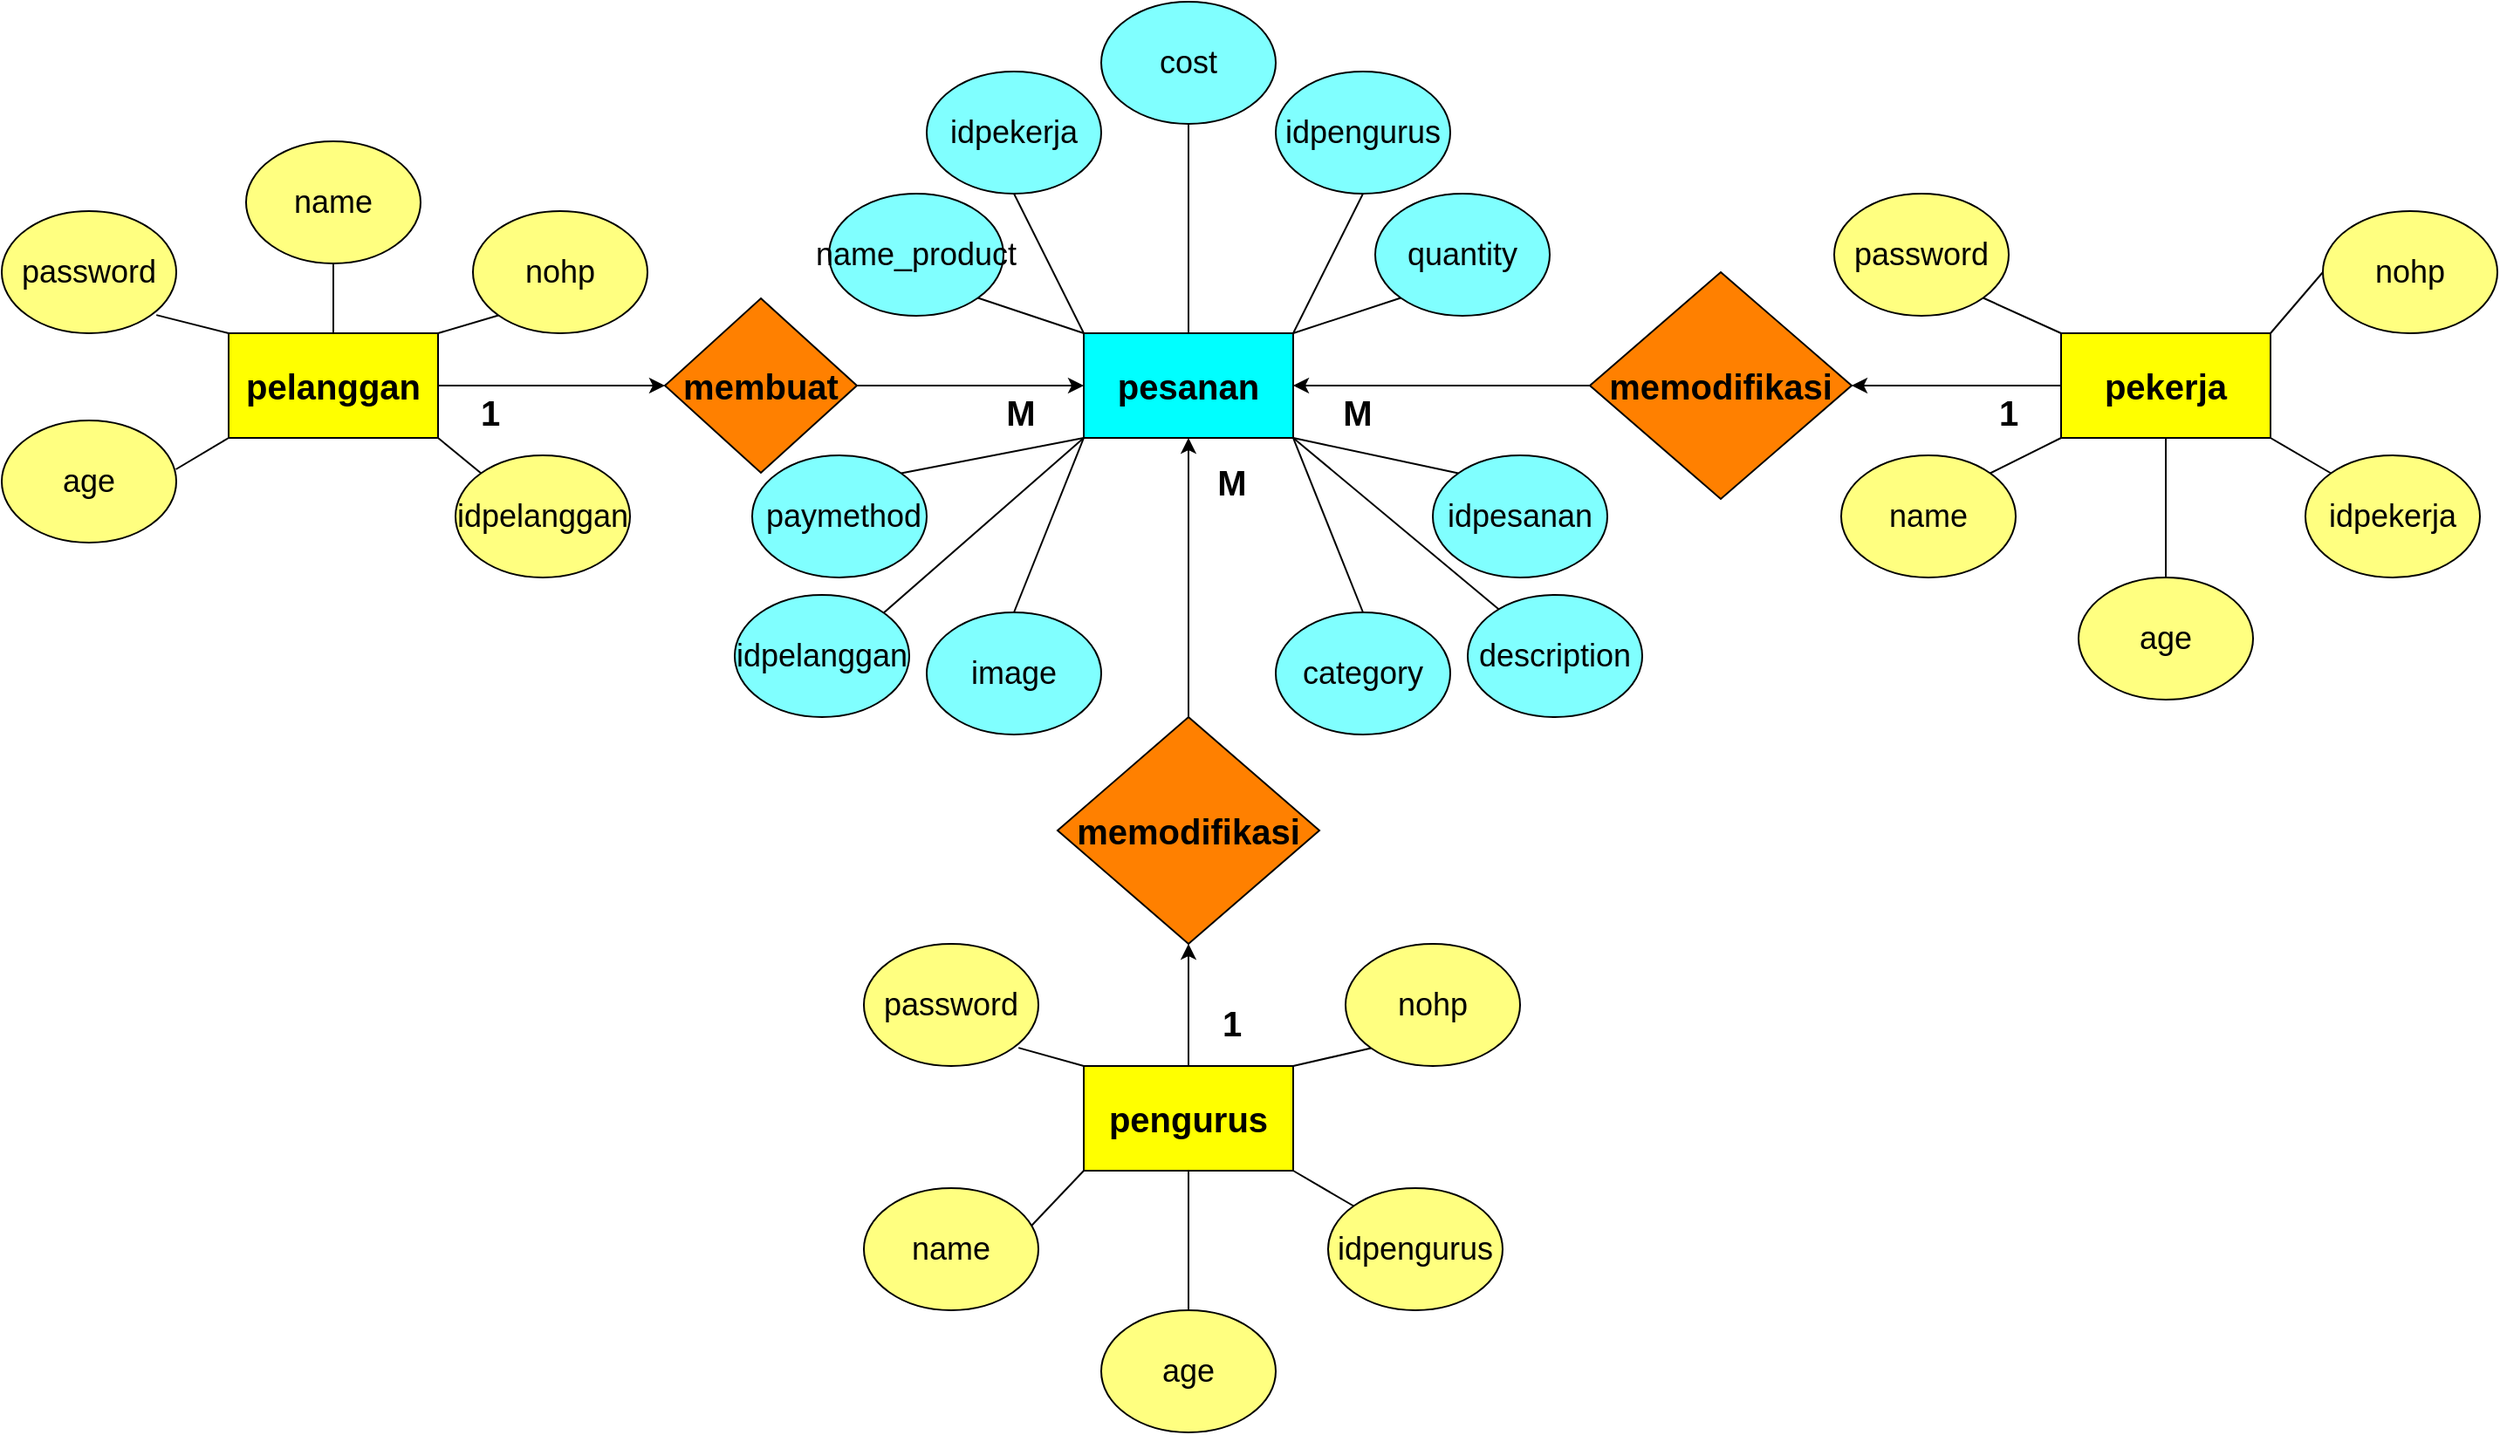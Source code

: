 <mxfile version="24.7.10">
  <diagram id="C5RBs43oDa-KdzZeNtuy" name="Page-1">
    <mxGraphModel dx="2514" dy="925" grid="1" gridSize="10" guides="1" tooltips="1" connect="1" arrows="1" fold="1" page="1" pageScale="1" pageWidth="827" pageHeight="1169" math="0" shadow="0">
      <root>
        <mxCell id="WIyWlLk6GJQsqaUBKTNV-0" />
        <mxCell id="WIyWlLk6GJQsqaUBKTNV-1" parent="WIyWlLk6GJQsqaUBKTNV-0" />
        <mxCell id="7KjjeuY46QdbmIOQV31u-44" style="edgeStyle=orthogonalEdgeStyle;rounded=0;orthogonalLoop=1;jettySize=auto;html=1;exitX=1;exitY=0.5;exitDx=0;exitDy=0;entryX=0;entryY=0.5;entryDx=0;entryDy=0;" edge="1" parent="WIyWlLk6GJQsqaUBKTNV-1" source="7KjjeuY46QdbmIOQV31u-0" target="7KjjeuY46QdbmIOQV31u-18">
          <mxGeometry relative="1" as="geometry" />
        </mxCell>
        <mxCell id="7KjjeuY46QdbmIOQV31u-0" value="" style="rounded=0;whiteSpace=wrap;html=1;fillColor=#FFFF00;" vertex="1" parent="WIyWlLk6GJQsqaUBKTNV-1">
          <mxGeometry x="70" y="230" width="120" height="60" as="geometry" />
        </mxCell>
        <mxCell id="7KjjeuY46QdbmIOQV31u-1" value="" style="ellipse;whiteSpace=wrap;html=1;fillColor=#FFFF80;" vertex="1" parent="WIyWlLk6GJQsqaUBKTNV-1">
          <mxGeometry x="-60" y="160" width="100" height="70" as="geometry" />
        </mxCell>
        <mxCell id="7KjjeuY46QdbmIOQV31u-2" value="" style="ellipse;whiteSpace=wrap;html=1;fillColor=#FFFF80;" vertex="1" parent="WIyWlLk6GJQsqaUBKTNV-1">
          <mxGeometry x="80" y="120" width="100" height="70" as="geometry" />
        </mxCell>
        <mxCell id="7KjjeuY46QdbmIOQV31u-3" value="" style="ellipse;whiteSpace=wrap;html=1;fillColor=#FFFF80;" vertex="1" parent="WIyWlLk6GJQsqaUBKTNV-1">
          <mxGeometry x="210" y="160" width="100" height="70" as="geometry" />
        </mxCell>
        <mxCell id="7KjjeuY46QdbmIOQV31u-4" value="" style="ellipse;whiteSpace=wrap;html=1;fillColor=#FFFF80;" vertex="1" parent="WIyWlLk6GJQsqaUBKTNV-1">
          <mxGeometry x="-60" y="280" width="100" height="70" as="geometry" />
        </mxCell>
        <mxCell id="7KjjeuY46QdbmIOQV31u-5" value="password" style="text;strokeColor=none;align=center;fillColor=none;html=1;verticalAlign=middle;whiteSpace=wrap;rounded=0;fontSize=18;" vertex="1" parent="WIyWlLk6GJQsqaUBKTNV-1">
          <mxGeometry x="-40" y="180" width="60" height="30" as="geometry" />
        </mxCell>
        <mxCell id="7KjjeuY46QdbmIOQV31u-6" value="name" style="text;strokeColor=none;align=center;fillColor=none;html=1;verticalAlign=middle;whiteSpace=wrap;rounded=0;fontSize=18;" vertex="1" parent="WIyWlLk6GJQsqaUBKTNV-1">
          <mxGeometry x="100" y="140" width="60" height="30" as="geometry" />
        </mxCell>
        <mxCell id="7KjjeuY46QdbmIOQV31u-7" value="nohp" style="text;strokeColor=none;align=center;fillColor=none;html=1;verticalAlign=middle;whiteSpace=wrap;rounded=0;fontSize=18;" vertex="1" parent="WIyWlLk6GJQsqaUBKTNV-1">
          <mxGeometry x="230" y="180" width="60" height="30" as="geometry" />
        </mxCell>
        <mxCell id="7KjjeuY46QdbmIOQV31u-8" value="age" style="text;strokeColor=none;align=center;fillColor=none;html=1;verticalAlign=middle;whiteSpace=wrap;rounded=0;fontSize=18;" vertex="1" parent="WIyWlLk6GJQsqaUBKTNV-1">
          <mxGeometry x="-40" y="300" width="60" height="30" as="geometry" />
        </mxCell>
        <mxCell id="7KjjeuY46QdbmIOQV31u-14" value="" style="endArrow=none;html=1;rounded=0;exitX=0.998;exitY=0.4;exitDx=0;exitDy=0;exitPerimeter=0;entryX=0;entryY=1;entryDx=0;entryDy=0;" edge="1" parent="WIyWlLk6GJQsqaUBKTNV-1" source="7KjjeuY46QdbmIOQV31u-4" target="7KjjeuY46QdbmIOQV31u-0">
          <mxGeometry width="50" height="50" relative="1" as="geometry">
            <mxPoint x="110" y="350" as="sourcePoint" />
            <mxPoint x="70" y="270" as="targetPoint" />
          </mxGeometry>
        </mxCell>
        <mxCell id="7KjjeuY46QdbmIOQV31u-15" value="" style="endArrow=none;html=1;rounded=0;exitX=0.886;exitY=0.851;exitDx=0;exitDy=0;exitPerimeter=0;" edge="1" parent="WIyWlLk6GJQsqaUBKTNV-1" source="7KjjeuY46QdbmIOQV31u-1">
          <mxGeometry width="50" height="50" relative="1" as="geometry">
            <mxPoint x="10" y="270" as="sourcePoint" />
            <mxPoint x="70" y="230" as="targetPoint" />
          </mxGeometry>
        </mxCell>
        <mxCell id="7KjjeuY46QdbmIOQV31u-16" value="" style="endArrow=none;html=1;rounded=0;entryX=0.5;entryY=1;entryDx=0;entryDy=0;exitX=0.5;exitY=0;exitDx=0;exitDy=0;" edge="1" parent="WIyWlLk6GJQsqaUBKTNV-1" source="7KjjeuY46QdbmIOQV31u-0" target="7KjjeuY46QdbmIOQV31u-2">
          <mxGeometry width="50" height="50" relative="1" as="geometry">
            <mxPoint x="80" y="250" as="sourcePoint" />
            <mxPoint x="130" y="200" as="targetPoint" />
          </mxGeometry>
        </mxCell>
        <mxCell id="7KjjeuY46QdbmIOQV31u-17" value="" style="endArrow=none;html=1;rounded=0;entryX=0;entryY=1;entryDx=0;entryDy=0;exitX=1;exitY=0;exitDx=0;exitDy=0;" edge="1" parent="WIyWlLk6GJQsqaUBKTNV-1" source="7KjjeuY46QdbmIOQV31u-0" target="7KjjeuY46QdbmIOQV31u-3">
          <mxGeometry width="50" height="50" relative="1" as="geometry">
            <mxPoint x="200" y="310" as="sourcePoint" />
            <mxPoint x="250" y="260" as="targetPoint" />
          </mxGeometry>
        </mxCell>
        <mxCell id="7KjjeuY46QdbmIOQV31u-45" style="edgeStyle=orthogonalEdgeStyle;rounded=0;orthogonalLoop=1;jettySize=auto;html=1;exitX=1;exitY=0.5;exitDx=0;exitDy=0;" edge="1" parent="WIyWlLk6GJQsqaUBKTNV-1" source="7KjjeuY46QdbmIOQV31u-18" target="7KjjeuY46QdbmIOQV31u-24">
          <mxGeometry relative="1" as="geometry" />
        </mxCell>
        <mxCell id="7KjjeuY46QdbmIOQV31u-18" value="" style="rhombus;whiteSpace=wrap;html=1;fillColor=#FF8000;" vertex="1" parent="WIyWlLk6GJQsqaUBKTNV-1">
          <mxGeometry x="320" y="210" width="110" height="100" as="geometry" />
        </mxCell>
        <mxCell id="7KjjeuY46QdbmIOQV31u-20" value="&lt;font style=&quot;font-size: 20px;&quot;&gt;membuat&lt;/font&gt;" style="text;strokeColor=none;align=center;fillColor=none;html=1;verticalAlign=middle;whiteSpace=wrap;rounded=0;fontStyle=1" vertex="1" parent="WIyWlLk6GJQsqaUBKTNV-1">
          <mxGeometry x="345" y="245" width="60" height="30" as="geometry" />
        </mxCell>
        <mxCell id="7KjjeuY46QdbmIOQV31u-22" value="pelanggan" style="text;strokeColor=none;align=center;fillColor=none;html=1;verticalAlign=middle;whiteSpace=wrap;rounded=0;fontStyle=1;fontSize=20;" vertex="1" parent="WIyWlLk6GJQsqaUBKTNV-1">
          <mxGeometry x="100" y="245" width="60" height="30" as="geometry" />
        </mxCell>
        <mxCell id="7KjjeuY46QdbmIOQV31u-24" value="" style="rounded=0;whiteSpace=wrap;html=1;fillColor=#00FFFF;" vertex="1" parent="WIyWlLk6GJQsqaUBKTNV-1">
          <mxGeometry x="560" y="230" width="120" height="60" as="geometry" />
        </mxCell>
        <mxCell id="7KjjeuY46QdbmIOQV31u-25" value="pesanan" style="text;strokeColor=none;align=center;fillColor=none;html=1;verticalAlign=middle;whiteSpace=wrap;rounded=0;fontStyle=1;fontSize=20;" vertex="1" parent="WIyWlLk6GJQsqaUBKTNV-1">
          <mxGeometry x="590" y="245" width="60" height="30" as="geometry" />
        </mxCell>
        <mxCell id="7KjjeuY46QdbmIOQV31u-26" value="" style="ellipse;whiteSpace=wrap;html=1;fillColor=#80FFFF;" vertex="1" parent="WIyWlLk6GJQsqaUBKTNV-1">
          <mxGeometry x="570" y="40" width="100" height="70" as="geometry" />
        </mxCell>
        <mxCell id="7KjjeuY46QdbmIOQV31u-27" value="cost" style="text;strokeColor=none;align=center;fillColor=none;html=1;verticalAlign=middle;whiteSpace=wrap;rounded=0;fontSize=18;" vertex="1" parent="WIyWlLk6GJQsqaUBKTNV-1">
          <mxGeometry x="590" y="60" width="60" height="30" as="geometry" />
        </mxCell>
        <mxCell id="7KjjeuY46QdbmIOQV31u-28" value="" style="ellipse;whiteSpace=wrap;html=1;fillColor=#80FFFF;" vertex="1" parent="WIyWlLk6GJQsqaUBKTNV-1">
          <mxGeometry x="727" y="150" width="100" height="70" as="geometry" />
        </mxCell>
        <mxCell id="7KjjeuY46QdbmIOQV31u-29" value="quantity" style="text;strokeColor=none;align=center;fillColor=#80FFFF;html=1;verticalAlign=middle;whiteSpace=wrap;rounded=0;fontSize=18;" vertex="1" parent="WIyWlLk6GJQsqaUBKTNV-1">
          <mxGeometry x="747" y="170" width="60" height="30" as="geometry" />
        </mxCell>
        <mxCell id="7KjjeuY46QdbmIOQV31u-30" value="" style="ellipse;whiteSpace=wrap;html=1;fillColor=#80FFFF;" vertex="1" parent="WIyWlLk6GJQsqaUBKTNV-1">
          <mxGeometry x="414" y="150" width="100" height="70" as="geometry" />
        </mxCell>
        <mxCell id="7KjjeuY46QdbmIOQV31u-32" value="" style="ellipse;whiteSpace=wrap;html=1;fillColor=#80FFFF;" vertex="1" parent="WIyWlLk6GJQsqaUBKTNV-1">
          <mxGeometry x="760" y="300" width="100" height="70" as="geometry" />
        </mxCell>
        <mxCell id="7KjjeuY46QdbmIOQV31u-33" value="idpesanan" style="text;strokeColor=none;align=center;fillColor=none;html=1;verticalAlign=middle;whiteSpace=wrap;rounded=0;fontSize=18;" vertex="1" parent="WIyWlLk6GJQsqaUBKTNV-1">
          <mxGeometry x="780" y="320" width="60" height="30" as="geometry" />
        </mxCell>
        <mxCell id="7KjjeuY46QdbmIOQV31u-34" value="name_product" style="text;strokeColor=none;align=center;fillColor=none;html=1;verticalAlign=middle;whiteSpace=wrap;rounded=0;fontSize=18;" vertex="1" parent="WIyWlLk6GJQsqaUBKTNV-1">
          <mxGeometry x="434" y="170" width="60" height="30" as="geometry" />
        </mxCell>
        <mxCell id="7KjjeuY46QdbmIOQV31u-35" value="" style="ellipse;whiteSpace=wrap;html=1;fillColor=#80FFFF;" vertex="1" parent="WIyWlLk6GJQsqaUBKTNV-1">
          <mxGeometry x="370" y="300" width="100" height="70" as="geometry" />
        </mxCell>
        <mxCell id="7KjjeuY46QdbmIOQV31u-36" value="&amp;nbsp;paymethod" style="text;strokeColor=none;align=center;fillColor=none;html=1;verticalAlign=middle;whiteSpace=wrap;rounded=0;fontSize=18;" vertex="1" parent="WIyWlLk6GJQsqaUBKTNV-1">
          <mxGeometry x="390" y="320" width="60" height="30" as="geometry" />
        </mxCell>
        <mxCell id="7KjjeuY46QdbmIOQV31u-37" value="" style="endArrow=none;html=1;rounded=0;entryX=0;entryY=0;entryDx=0;entryDy=0;exitX=1;exitY=1;exitDx=0;exitDy=0;" edge="1" parent="WIyWlLk6GJQsqaUBKTNV-1" source="7KjjeuY46QdbmIOQV31u-30" target="7KjjeuY46QdbmIOQV31u-24">
          <mxGeometry width="50" height="50" relative="1" as="geometry">
            <mxPoint x="490" y="310" as="sourcePoint" />
            <mxPoint x="540" y="260" as="targetPoint" />
          </mxGeometry>
        </mxCell>
        <mxCell id="7KjjeuY46QdbmIOQV31u-38" value="" style="endArrow=none;html=1;rounded=0;exitX=1;exitY=0;exitDx=0;exitDy=0;" edge="1" parent="WIyWlLk6GJQsqaUBKTNV-1" source="7KjjeuY46QdbmIOQV31u-35">
          <mxGeometry width="50" height="50" relative="1" as="geometry">
            <mxPoint x="510" y="340" as="sourcePoint" />
            <mxPoint x="560" y="290" as="targetPoint" />
          </mxGeometry>
        </mxCell>
        <mxCell id="7KjjeuY46QdbmIOQV31u-39" value="" style="endArrow=none;html=1;rounded=0;entryX=1;entryY=1;entryDx=0;entryDy=0;exitX=0;exitY=0;exitDx=0;exitDy=0;" edge="1" parent="WIyWlLk6GJQsqaUBKTNV-1" source="7KjjeuY46QdbmIOQV31u-32" target="7KjjeuY46QdbmIOQV31u-24">
          <mxGeometry width="50" height="50" relative="1" as="geometry">
            <mxPoint x="580" y="440" as="sourcePoint" />
            <mxPoint x="630" y="390" as="targetPoint" />
          </mxGeometry>
        </mxCell>
        <mxCell id="7KjjeuY46QdbmIOQV31u-40" value="" style="endArrow=none;html=1;rounded=0;entryX=0.5;entryY=1;entryDx=0;entryDy=0;exitX=0.5;exitY=0;exitDx=0;exitDy=0;" edge="1" parent="WIyWlLk6GJQsqaUBKTNV-1" source="7KjjeuY46QdbmIOQV31u-24" target="7KjjeuY46QdbmIOQV31u-26">
          <mxGeometry width="50" height="50" relative="1" as="geometry">
            <mxPoint x="590" y="450" as="sourcePoint" />
            <mxPoint x="640" y="400" as="targetPoint" />
          </mxGeometry>
        </mxCell>
        <mxCell id="7KjjeuY46QdbmIOQV31u-41" value="" style="endArrow=none;html=1;rounded=0;entryX=0;entryY=1;entryDx=0;entryDy=0;exitX=1;exitY=0;exitDx=0;exitDy=0;" edge="1" parent="WIyWlLk6GJQsqaUBKTNV-1" source="7KjjeuY46QdbmIOQV31u-24" target="7KjjeuY46QdbmIOQV31u-28">
          <mxGeometry width="50" height="50" relative="1" as="geometry">
            <mxPoint x="600" y="460" as="sourcePoint" />
            <mxPoint x="650" y="410" as="targetPoint" />
          </mxGeometry>
        </mxCell>
        <mxCell id="7KjjeuY46QdbmIOQV31u-47" value="" style="ellipse;whiteSpace=wrap;html=1;fillColor=#FFFF80;" vertex="1" parent="WIyWlLk6GJQsqaUBKTNV-1">
          <mxGeometry x="200" y="300" width="100" height="70" as="geometry" />
        </mxCell>
        <mxCell id="7KjjeuY46QdbmIOQV31u-48" value="idpelanggan" style="text;strokeColor=none;align=center;fillColor=none;html=1;verticalAlign=middle;whiteSpace=wrap;rounded=0;fontSize=18;" vertex="1" parent="WIyWlLk6GJQsqaUBKTNV-1">
          <mxGeometry x="220" y="320" width="60" height="30" as="geometry" />
        </mxCell>
        <mxCell id="7KjjeuY46QdbmIOQV31u-50" value="" style="endArrow=none;html=1;rounded=0;entryX=1;entryY=1;entryDx=0;entryDy=0;exitX=0;exitY=0;exitDx=0;exitDy=0;" edge="1" parent="WIyWlLk6GJQsqaUBKTNV-1" source="7KjjeuY46QdbmIOQV31u-47" target="7KjjeuY46QdbmIOQV31u-0">
          <mxGeometry width="50" height="50" relative="1" as="geometry">
            <mxPoint x="20" y="430" as="sourcePoint" />
            <mxPoint x="70" y="380" as="targetPoint" />
          </mxGeometry>
        </mxCell>
        <mxCell id="7KjjeuY46QdbmIOQV31u-51" value="1" style="text;strokeColor=none;align=center;fillColor=none;html=1;verticalAlign=middle;whiteSpace=wrap;rounded=0;fontSize=20;fontStyle=1" vertex="1" parent="WIyWlLk6GJQsqaUBKTNV-1">
          <mxGeometry x="210" y="260" width="20" height="30" as="geometry" />
        </mxCell>
        <mxCell id="7KjjeuY46QdbmIOQV31u-52" value="M" style="text;strokeColor=none;align=center;fillColor=none;html=1;verticalAlign=middle;whiteSpace=wrap;rounded=0;fontStyle=1;fontSize=20;" vertex="1" parent="WIyWlLk6GJQsqaUBKTNV-1">
          <mxGeometry x="615" y="300" width="60" height="30" as="geometry" />
        </mxCell>
        <mxCell id="7KjjeuY46QdbmIOQV31u-55" value="" style="ellipse;whiteSpace=wrap;html=1;fillColor=#80FFFF;" vertex="1" parent="WIyWlLk6GJQsqaUBKTNV-1">
          <mxGeometry x="780" y="380" width="100" height="70" as="geometry" />
        </mxCell>
        <mxCell id="7KjjeuY46QdbmIOQV31u-56" value="description" style="text;strokeColor=none;align=center;fillColor=none;html=1;verticalAlign=middle;whiteSpace=wrap;rounded=0;fontSize=18;" vertex="1" parent="WIyWlLk6GJQsqaUBKTNV-1">
          <mxGeometry x="800" y="400" width="60" height="30" as="geometry" />
        </mxCell>
        <mxCell id="7KjjeuY46QdbmIOQV31u-57" value="" style="ellipse;whiteSpace=wrap;html=1;fillColor=#80FFFF;" vertex="1" parent="WIyWlLk6GJQsqaUBKTNV-1">
          <mxGeometry x="470" y="390" width="100" height="70" as="geometry" />
        </mxCell>
        <mxCell id="7KjjeuY46QdbmIOQV31u-58" value="image" style="text;strokeColor=none;align=center;fillColor=none;html=1;verticalAlign=middle;whiteSpace=wrap;rounded=0;fontSize=18;" vertex="1" parent="WIyWlLk6GJQsqaUBKTNV-1">
          <mxGeometry x="490" y="410" width="60" height="30" as="geometry" />
        </mxCell>
        <mxCell id="7KjjeuY46QdbmIOQV31u-59" value="" style="ellipse;whiteSpace=wrap;html=1;fillColor=#80FFFF;" vertex="1" parent="WIyWlLk6GJQsqaUBKTNV-1">
          <mxGeometry x="670" y="80" width="100" height="70" as="geometry" />
        </mxCell>
        <mxCell id="7KjjeuY46QdbmIOQV31u-60" value="idpengurus" style="text;strokeColor=none;align=center;fillColor=none;html=1;verticalAlign=middle;whiteSpace=wrap;rounded=0;fontSize=18;" vertex="1" parent="WIyWlLk6GJQsqaUBKTNV-1">
          <mxGeometry x="690" y="100" width="60" height="30" as="geometry" />
        </mxCell>
        <mxCell id="7KjjeuY46QdbmIOQV31u-61" value="" style="ellipse;whiteSpace=wrap;html=1;fillColor=#80FFFF;" vertex="1" parent="WIyWlLk6GJQsqaUBKTNV-1">
          <mxGeometry x="470" y="80" width="100" height="70" as="geometry" />
        </mxCell>
        <mxCell id="7KjjeuY46QdbmIOQV31u-62" value="idpekerja" style="text;strokeColor=none;align=center;fillColor=none;html=1;verticalAlign=middle;whiteSpace=wrap;rounded=0;fontSize=18;" vertex="1" parent="WIyWlLk6GJQsqaUBKTNV-1">
          <mxGeometry x="490" y="100" width="60" height="30" as="geometry" />
        </mxCell>
        <mxCell id="7KjjeuY46QdbmIOQV31u-63" value="" style="ellipse;whiteSpace=wrap;html=1;fillColor=#80FFFF;" vertex="1" parent="WIyWlLk6GJQsqaUBKTNV-1">
          <mxGeometry x="670" y="390" width="100" height="70" as="geometry" />
        </mxCell>
        <mxCell id="7KjjeuY46QdbmIOQV31u-64" value="category" style="text;strokeColor=none;align=center;fillColor=none;html=1;verticalAlign=middle;whiteSpace=wrap;rounded=0;fontSize=18;" vertex="1" parent="WIyWlLk6GJQsqaUBKTNV-1">
          <mxGeometry x="690" y="410" width="60" height="30" as="geometry" />
        </mxCell>
        <mxCell id="7KjjeuY46QdbmIOQV31u-65" value="" style="endArrow=none;html=1;rounded=0;entryX=0.5;entryY=0;entryDx=0;entryDy=0;exitX=0;exitY=1;exitDx=0;exitDy=0;" edge="1" parent="WIyWlLk6GJQsqaUBKTNV-1" source="7KjjeuY46QdbmIOQV31u-24" target="7KjjeuY46QdbmIOQV31u-57">
          <mxGeometry width="50" height="50" relative="1" as="geometry">
            <mxPoint x="580" y="310" as="sourcePoint" />
            <mxPoint x="585" y="340" as="targetPoint" />
          </mxGeometry>
        </mxCell>
        <mxCell id="7KjjeuY46QdbmIOQV31u-66" value="" style="endArrow=none;html=1;rounded=0;entryX=1;entryY=1;entryDx=0;entryDy=0;exitX=0.5;exitY=0;exitDx=0;exitDy=0;" edge="1" parent="WIyWlLk6GJQsqaUBKTNV-1" source="7KjjeuY46QdbmIOQV31u-63" target="7KjjeuY46QdbmIOQV31u-24">
          <mxGeometry width="50" height="50" relative="1" as="geometry">
            <mxPoint x="725" y="330" as="sourcePoint" />
            <mxPoint x="630" y="310" as="targetPoint" />
          </mxGeometry>
        </mxCell>
        <mxCell id="7KjjeuY46QdbmIOQV31u-67" value="" style="endArrow=none;html=1;rounded=0;entryX=1;entryY=1;entryDx=0;entryDy=0;" edge="1" parent="WIyWlLk6GJQsqaUBKTNV-1" source="7KjjeuY46QdbmIOQV31u-55" target="7KjjeuY46QdbmIOQV31u-24">
          <mxGeometry width="50" height="50" relative="1" as="geometry">
            <mxPoint x="735" y="345" as="sourcePoint" />
            <mxPoint x="690" y="330" as="targetPoint" />
          </mxGeometry>
        </mxCell>
        <mxCell id="7KjjeuY46QdbmIOQV31u-69" value="" style="endArrow=none;html=1;rounded=0;entryX=0;entryY=0;entryDx=0;entryDy=0;exitX=0.5;exitY=1;exitDx=0;exitDy=0;" edge="1" parent="WIyWlLk6GJQsqaUBKTNV-1" source="7KjjeuY46QdbmIOQV31u-61" target="7KjjeuY46QdbmIOQV31u-24">
          <mxGeometry width="50" height="50" relative="1" as="geometry">
            <mxPoint x="690" y="240" as="sourcePoint" />
            <mxPoint x="752" y="220" as="targetPoint" />
          </mxGeometry>
        </mxCell>
        <mxCell id="7KjjeuY46QdbmIOQV31u-70" value="" style="endArrow=none;html=1;rounded=0;entryX=0.5;entryY=1;entryDx=0;entryDy=0;exitX=1;exitY=0;exitDx=0;exitDy=0;" edge="1" parent="WIyWlLk6GJQsqaUBKTNV-1" source="7KjjeuY46QdbmIOQV31u-24" target="7KjjeuY46QdbmIOQV31u-59">
          <mxGeometry width="50" height="50" relative="1" as="geometry">
            <mxPoint x="700" y="250" as="sourcePoint" />
            <mxPoint x="762" y="230" as="targetPoint" />
          </mxGeometry>
        </mxCell>
        <mxCell id="7KjjeuY46QdbmIOQV31u-108" style="edgeStyle=orthogonalEdgeStyle;rounded=0;orthogonalLoop=1;jettySize=auto;html=1;exitX=0.5;exitY=0;exitDx=0;exitDy=0;entryX=0.5;entryY=1;entryDx=0;entryDy=0;" edge="1" parent="WIyWlLk6GJQsqaUBKTNV-1" source="7KjjeuY46QdbmIOQV31u-71" target="7KjjeuY46QdbmIOQV31u-24">
          <mxGeometry relative="1" as="geometry" />
        </mxCell>
        <mxCell id="7KjjeuY46QdbmIOQV31u-71" value="" style="rhombus;whiteSpace=wrap;html=1;fillColor=#FF8000;" vertex="1" parent="WIyWlLk6GJQsqaUBKTNV-1">
          <mxGeometry x="545" y="450" width="150" height="130" as="geometry" />
        </mxCell>
        <mxCell id="7KjjeuY46QdbmIOQV31u-72" value="memodifikasi" style="text;strokeColor=none;align=center;fillColor=none;html=1;verticalAlign=middle;whiteSpace=wrap;rounded=0;fontStyle=1;fontSize=20;" vertex="1" parent="WIyWlLk6GJQsqaUBKTNV-1">
          <mxGeometry x="590" y="500" width="60" height="30" as="geometry" />
        </mxCell>
        <mxCell id="7KjjeuY46QdbmIOQV31u-113" style="edgeStyle=orthogonalEdgeStyle;rounded=0;orthogonalLoop=1;jettySize=auto;html=1;exitX=0;exitY=0.5;exitDx=0;exitDy=0;entryX=1;entryY=0.5;entryDx=0;entryDy=0;" edge="1" parent="WIyWlLk6GJQsqaUBKTNV-1" source="7KjjeuY46QdbmIOQV31u-73" target="7KjjeuY46QdbmIOQV31u-24">
          <mxGeometry relative="1" as="geometry" />
        </mxCell>
        <mxCell id="7KjjeuY46QdbmIOQV31u-73" value="" style="rhombus;whiteSpace=wrap;html=1;fillColor=#FF8000;" vertex="1" parent="WIyWlLk6GJQsqaUBKTNV-1">
          <mxGeometry x="850" y="195" width="150" height="130" as="geometry" />
        </mxCell>
        <mxCell id="7KjjeuY46QdbmIOQV31u-74" value="memodifikasi" style="text;strokeColor=none;align=center;fillColor=none;html=1;verticalAlign=middle;whiteSpace=wrap;rounded=0;fontStyle=1;fontSize=20;" vertex="1" parent="WIyWlLk6GJQsqaUBKTNV-1">
          <mxGeometry x="895" y="245" width="60" height="30" as="geometry" />
        </mxCell>
        <mxCell id="7KjjeuY46QdbmIOQV31u-77" value="" style="ellipse;whiteSpace=wrap;html=1;fillColor=#80FFFF;" vertex="1" parent="WIyWlLk6GJQsqaUBKTNV-1">
          <mxGeometry x="360" y="380" width="100" height="70" as="geometry" />
        </mxCell>
        <mxCell id="7KjjeuY46QdbmIOQV31u-78" value="idpelanggan" style="text;strokeColor=none;align=center;fillColor=none;html=1;verticalAlign=middle;whiteSpace=wrap;rounded=0;fontSize=18;" vertex="1" parent="WIyWlLk6GJQsqaUBKTNV-1">
          <mxGeometry x="380" y="400" width="60" height="30" as="geometry" />
        </mxCell>
        <mxCell id="7KjjeuY46QdbmIOQV31u-81" value="" style="endArrow=none;html=1;rounded=0;exitX=1;exitY=0;exitDx=0;exitDy=0;entryX=0;entryY=1;entryDx=0;entryDy=0;" edge="1" parent="WIyWlLk6GJQsqaUBKTNV-1" source="7KjjeuY46QdbmIOQV31u-77" target="7KjjeuY46QdbmIOQV31u-24">
          <mxGeometry width="50" height="50" relative="1" as="geometry">
            <mxPoint x="500" y="335" as="sourcePoint" />
            <mxPoint x="590" y="330" as="targetPoint" />
          </mxGeometry>
        </mxCell>
        <mxCell id="7KjjeuY46QdbmIOQV31u-109" style="edgeStyle=orthogonalEdgeStyle;rounded=0;orthogonalLoop=1;jettySize=auto;html=1;exitX=0.5;exitY=0;exitDx=0;exitDy=0;entryX=0.5;entryY=1;entryDx=0;entryDy=0;" edge="1" parent="WIyWlLk6GJQsqaUBKTNV-1" source="7KjjeuY46QdbmIOQV31u-93" target="7KjjeuY46QdbmIOQV31u-71">
          <mxGeometry relative="1" as="geometry">
            <mxPoint x="629.667" y="590" as="targetPoint" />
          </mxGeometry>
        </mxCell>
        <mxCell id="7KjjeuY46QdbmIOQV31u-93" value="" style="rounded=0;whiteSpace=wrap;html=1;fillColor=#FFFF00;" vertex="1" parent="WIyWlLk6GJQsqaUBKTNV-1">
          <mxGeometry x="560" y="650" width="120" height="60" as="geometry" />
        </mxCell>
        <mxCell id="7KjjeuY46QdbmIOQV31u-94" value="pengurus" style="text;strokeColor=none;align=center;fillColor=none;html=1;verticalAlign=middle;whiteSpace=wrap;rounded=0;fontStyle=1;fontSize=20;" vertex="1" parent="WIyWlLk6GJQsqaUBKTNV-1">
          <mxGeometry x="590" y="665" width="60" height="30" as="geometry" />
        </mxCell>
        <mxCell id="7KjjeuY46QdbmIOQV31u-95" value="" style="endArrow=none;html=1;rounded=0;exitX=0.886;exitY=0.851;exitDx=0;exitDy=0;exitPerimeter=0;" edge="1" source="7KjjeuY46QdbmIOQV31u-96" parent="WIyWlLk6GJQsqaUBKTNV-1">
          <mxGeometry width="50" height="50" relative="1" as="geometry">
            <mxPoint x="510" y="690" as="sourcePoint" />
            <mxPoint x="560" y="650" as="targetPoint" />
          </mxGeometry>
        </mxCell>
        <mxCell id="7KjjeuY46QdbmIOQV31u-96" value="" style="ellipse;whiteSpace=wrap;html=1;fillColor=#FFFF80;" vertex="1" parent="WIyWlLk6GJQsqaUBKTNV-1">
          <mxGeometry x="434" y="580" width="100" height="70" as="geometry" />
        </mxCell>
        <mxCell id="7KjjeuY46QdbmIOQV31u-97" value="password" style="text;strokeColor=none;align=center;fillColor=none;html=1;verticalAlign=middle;whiteSpace=wrap;rounded=0;fontSize=18;" vertex="1" parent="WIyWlLk6GJQsqaUBKTNV-1">
          <mxGeometry x="454" y="600" width="60" height="30" as="geometry" />
        </mxCell>
        <mxCell id="7KjjeuY46QdbmIOQV31u-98" value="" style="endArrow=none;html=1;rounded=0;entryX=0.5;entryY=1;entryDx=0;entryDy=0;exitX=0;exitY=1;exitDx=0;exitDy=0;" edge="1" source="7KjjeuY46QdbmIOQV31u-93" target="7KjjeuY46QdbmIOQV31u-99" parent="WIyWlLk6GJQsqaUBKTNV-1">
          <mxGeometry width="50" height="50" relative="1" as="geometry">
            <mxPoint x="580" y="670" as="sourcePoint" />
            <mxPoint x="630" y="620" as="targetPoint" />
          </mxGeometry>
        </mxCell>
        <mxCell id="7KjjeuY46QdbmIOQV31u-99" value="" style="ellipse;whiteSpace=wrap;html=1;fillColor=#FFFF80;" vertex="1" parent="WIyWlLk6GJQsqaUBKTNV-1">
          <mxGeometry x="434" y="720" width="100" height="70" as="geometry" />
        </mxCell>
        <mxCell id="7KjjeuY46QdbmIOQV31u-100" value="name" style="text;strokeColor=none;align=center;fillColor=none;html=1;verticalAlign=middle;whiteSpace=wrap;rounded=0;fontSize=18;" vertex="1" parent="WIyWlLk6GJQsqaUBKTNV-1">
          <mxGeometry x="454" y="740" width="60" height="30" as="geometry" />
        </mxCell>
        <mxCell id="7KjjeuY46QdbmIOQV31u-101" value="" style="endArrow=none;html=1;rounded=0;entryX=0;entryY=1;entryDx=0;entryDy=0;exitX=1;exitY=0;exitDx=0;exitDy=0;" edge="1" source="7KjjeuY46QdbmIOQV31u-93" target="7KjjeuY46QdbmIOQV31u-102" parent="WIyWlLk6GJQsqaUBKTNV-1">
          <mxGeometry width="50" height="50" relative="1" as="geometry">
            <mxPoint x="700" y="730" as="sourcePoint" />
            <mxPoint x="750" y="680" as="targetPoint" />
          </mxGeometry>
        </mxCell>
        <mxCell id="7KjjeuY46QdbmIOQV31u-102" value="" style="ellipse;whiteSpace=wrap;html=1;fillColor=#FFFF80;" vertex="1" parent="WIyWlLk6GJQsqaUBKTNV-1">
          <mxGeometry x="710" y="580" width="100" height="70" as="geometry" />
        </mxCell>
        <mxCell id="7KjjeuY46QdbmIOQV31u-103" value="nohp" style="text;strokeColor=none;align=center;fillColor=none;html=1;verticalAlign=middle;whiteSpace=wrap;rounded=0;fontSize=18;" vertex="1" parent="WIyWlLk6GJQsqaUBKTNV-1">
          <mxGeometry x="730" y="600" width="60" height="30" as="geometry" />
        </mxCell>
        <mxCell id="7KjjeuY46QdbmIOQV31u-104" value="" style="endArrow=none;html=1;rounded=0;entryX=1;entryY=1;entryDx=0;entryDy=0;exitX=0;exitY=0;exitDx=0;exitDy=0;" edge="1" source="7KjjeuY46QdbmIOQV31u-105" target="7KjjeuY46QdbmIOQV31u-93" parent="WIyWlLk6GJQsqaUBKTNV-1">
          <mxGeometry width="50" height="50" relative="1" as="geometry">
            <mxPoint x="520" y="850" as="sourcePoint" />
            <mxPoint x="570" y="800" as="targetPoint" />
          </mxGeometry>
        </mxCell>
        <mxCell id="7KjjeuY46QdbmIOQV31u-105" value="" style="ellipse;whiteSpace=wrap;html=1;fillColor=#FFFF80;" vertex="1" parent="WIyWlLk6GJQsqaUBKTNV-1">
          <mxGeometry x="700" y="720" width="100" height="70" as="geometry" />
        </mxCell>
        <mxCell id="7KjjeuY46QdbmIOQV31u-106" value="idpengurus" style="text;strokeColor=none;align=center;fillColor=none;html=1;verticalAlign=middle;whiteSpace=wrap;rounded=0;fontSize=18;" vertex="1" parent="WIyWlLk6GJQsqaUBKTNV-1">
          <mxGeometry x="720" y="740" width="60" height="30" as="geometry" />
        </mxCell>
        <mxCell id="7KjjeuY46QdbmIOQV31u-111" value="" style="ellipse;whiteSpace=wrap;html=1;fillColor=#FFFF80;" vertex="1" parent="WIyWlLk6GJQsqaUBKTNV-1">
          <mxGeometry x="570" y="790" width="100" height="70" as="geometry" />
        </mxCell>
        <mxCell id="7KjjeuY46QdbmIOQV31u-112" value="" style="endArrow=none;html=1;rounded=0;exitX=0.5;exitY=0;exitDx=0;exitDy=0;entryX=0.5;entryY=1;entryDx=0;entryDy=0;" edge="1" source="7KjjeuY46QdbmIOQV31u-111" parent="WIyWlLk6GJQsqaUBKTNV-1" target="7KjjeuY46QdbmIOQV31u-93">
          <mxGeometry width="50" height="50" relative="1" as="geometry">
            <mxPoint x="715" y="800" as="sourcePoint" />
            <mxPoint x="675" y="740" as="targetPoint" />
          </mxGeometry>
        </mxCell>
        <mxCell id="7KjjeuY46QdbmIOQV31u-110" value="age" style="text;strokeColor=none;align=center;fillColor=none;html=1;verticalAlign=middle;whiteSpace=wrap;rounded=0;fontSize=18;" vertex="1" parent="WIyWlLk6GJQsqaUBKTNV-1">
          <mxGeometry x="590" y="810" width="60" height="30" as="geometry" />
        </mxCell>
        <mxCell id="7KjjeuY46QdbmIOQV31u-114" value="" style="ellipse;whiteSpace=wrap;html=1;fillColor=#FFFF80;" vertex="1" parent="WIyWlLk6GJQsqaUBKTNV-1">
          <mxGeometry x="990" y="150" width="100" height="70" as="geometry" />
        </mxCell>
        <mxCell id="7KjjeuY46QdbmIOQV31u-115" value="password" style="text;strokeColor=none;align=center;fillColor=none;html=1;verticalAlign=middle;whiteSpace=wrap;rounded=0;fontSize=18;" vertex="1" parent="WIyWlLk6GJQsqaUBKTNV-1">
          <mxGeometry x="1010" y="170" width="60" height="30" as="geometry" />
        </mxCell>
        <mxCell id="7KjjeuY46QdbmIOQV31u-132" style="edgeStyle=orthogonalEdgeStyle;rounded=0;orthogonalLoop=1;jettySize=auto;html=1;exitX=0;exitY=0.5;exitDx=0;exitDy=0;entryX=1;entryY=0.5;entryDx=0;entryDy=0;" edge="1" parent="WIyWlLk6GJQsqaUBKTNV-1" source="7KjjeuY46QdbmIOQV31u-116" target="7KjjeuY46QdbmIOQV31u-73">
          <mxGeometry relative="1" as="geometry" />
        </mxCell>
        <mxCell id="7KjjeuY46QdbmIOQV31u-116" value="" style="rounded=0;whiteSpace=wrap;html=1;fillColor=#FFFF00;" vertex="1" parent="WIyWlLk6GJQsqaUBKTNV-1">
          <mxGeometry x="1120" y="230" width="120" height="60" as="geometry" />
        </mxCell>
        <mxCell id="7KjjeuY46QdbmIOQV31u-117" value="pekerja" style="text;strokeColor=none;align=center;fillColor=none;html=1;verticalAlign=middle;whiteSpace=wrap;rounded=0;fontStyle=1;fontSize=20;" vertex="1" parent="WIyWlLk6GJQsqaUBKTNV-1">
          <mxGeometry x="1150" y="245" width="60" height="30" as="geometry" />
        </mxCell>
        <mxCell id="7KjjeuY46QdbmIOQV31u-118" value="" style="ellipse;whiteSpace=wrap;html=1;fillColor=#FFFF80;" vertex="1" parent="WIyWlLk6GJQsqaUBKTNV-1">
          <mxGeometry x="994" y="300" width="100" height="70" as="geometry" />
        </mxCell>
        <mxCell id="7KjjeuY46QdbmIOQV31u-119" value="name" style="text;strokeColor=none;align=center;fillColor=none;html=1;verticalAlign=middle;whiteSpace=wrap;rounded=0;fontSize=18;" vertex="1" parent="WIyWlLk6GJQsqaUBKTNV-1">
          <mxGeometry x="1014" y="320" width="60" height="30" as="geometry" />
        </mxCell>
        <mxCell id="7KjjeuY46QdbmIOQV31u-120" value="" style="ellipse;whiteSpace=wrap;html=1;fillColor=#FFFF80;" vertex="1" parent="WIyWlLk6GJQsqaUBKTNV-1">
          <mxGeometry x="1130" y="370" width="100" height="70" as="geometry" />
        </mxCell>
        <mxCell id="7KjjeuY46QdbmIOQV31u-121" value="age" style="text;strokeColor=none;align=center;fillColor=none;html=1;verticalAlign=middle;whiteSpace=wrap;rounded=0;fontSize=18;" vertex="1" parent="WIyWlLk6GJQsqaUBKTNV-1">
          <mxGeometry x="1150" y="390" width="60" height="30" as="geometry" />
        </mxCell>
        <mxCell id="7KjjeuY46QdbmIOQV31u-122" value="" style="ellipse;whiteSpace=wrap;html=1;fillColor=#FFFF80;" vertex="1" parent="WIyWlLk6GJQsqaUBKTNV-1">
          <mxGeometry x="1260" y="300" width="100" height="70" as="geometry" />
        </mxCell>
        <mxCell id="7KjjeuY46QdbmIOQV31u-123" value="idpekerja" style="text;strokeColor=none;align=center;fillColor=none;html=1;verticalAlign=middle;whiteSpace=wrap;rounded=0;fontSize=18;" vertex="1" parent="WIyWlLk6GJQsqaUBKTNV-1">
          <mxGeometry x="1280" y="320" width="60" height="30" as="geometry" />
        </mxCell>
        <mxCell id="7KjjeuY46QdbmIOQV31u-124" value="" style="ellipse;whiteSpace=wrap;html=1;fillColor=#FFFF80;" vertex="1" parent="WIyWlLk6GJQsqaUBKTNV-1">
          <mxGeometry x="1270" y="160" width="100" height="70" as="geometry" />
        </mxCell>
        <mxCell id="7KjjeuY46QdbmIOQV31u-125" value="nohp" style="text;strokeColor=none;align=center;fillColor=none;html=1;verticalAlign=middle;whiteSpace=wrap;rounded=0;fontSize=18;" vertex="1" parent="WIyWlLk6GJQsqaUBKTNV-1">
          <mxGeometry x="1290" y="180" width="60" height="30" as="geometry" />
        </mxCell>
        <mxCell id="7KjjeuY46QdbmIOQV31u-127" value="" style="endArrow=none;html=1;rounded=0;entryX=0;entryY=1;entryDx=0;entryDy=0;exitX=1;exitY=0;exitDx=0;exitDy=0;" edge="1" parent="WIyWlLk6GJQsqaUBKTNV-1" source="7KjjeuY46QdbmIOQV31u-118" target="7KjjeuY46QdbmIOQV31u-116">
          <mxGeometry width="50" height="50" relative="1" as="geometry">
            <mxPoint x="1085" y="480" as="sourcePoint" />
            <mxPoint x="1130" y="470" as="targetPoint" />
          </mxGeometry>
        </mxCell>
        <mxCell id="7KjjeuY46QdbmIOQV31u-128" value="" style="endArrow=none;html=1;rounded=0;entryX=0.5;entryY=1;entryDx=0;entryDy=0;exitX=0.5;exitY=0;exitDx=0;exitDy=0;" edge="1" parent="WIyWlLk6GJQsqaUBKTNV-1" source="7KjjeuY46QdbmIOQV31u-120" target="7KjjeuY46QdbmIOQV31u-116">
          <mxGeometry width="50" height="50" relative="1" as="geometry">
            <mxPoint x="1180" y="360" as="sourcePoint" />
            <mxPoint x="1130" y="300" as="targetPoint" />
          </mxGeometry>
        </mxCell>
        <mxCell id="7KjjeuY46QdbmIOQV31u-129" value="" style="endArrow=none;html=1;rounded=0;entryX=1;entryY=1;entryDx=0;entryDy=0;exitX=0;exitY=0;exitDx=0;exitDy=0;" edge="1" parent="WIyWlLk6GJQsqaUBKTNV-1" source="7KjjeuY46QdbmIOQV31u-122" target="7KjjeuY46QdbmIOQV31u-116">
          <mxGeometry width="50" height="50" relative="1" as="geometry">
            <mxPoint x="1190" y="380" as="sourcePoint" />
            <mxPoint x="1190" y="300" as="targetPoint" />
          </mxGeometry>
        </mxCell>
        <mxCell id="7KjjeuY46QdbmIOQV31u-130" value="" style="endArrow=none;html=1;rounded=0;entryX=1;entryY=0;entryDx=0;entryDy=0;exitX=0;exitY=0.5;exitDx=0;exitDy=0;" edge="1" parent="WIyWlLk6GJQsqaUBKTNV-1" source="7KjjeuY46QdbmIOQV31u-124" target="7KjjeuY46QdbmIOQV31u-116">
          <mxGeometry width="50" height="50" relative="1" as="geometry">
            <mxPoint x="1285" y="320" as="sourcePoint" />
            <mxPoint x="1250" y="300" as="targetPoint" />
          </mxGeometry>
        </mxCell>
        <mxCell id="7KjjeuY46QdbmIOQV31u-131" value="" style="endArrow=none;html=1;rounded=0;entryX=1;entryY=1;entryDx=0;entryDy=0;exitX=0;exitY=0;exitDx=0;exitDy=0;" edge="1" parent="WIyWlLk6GJQsqaUBKTNV-1" source="7KjjeuY46QdbmIOQV31u-116" target="7KjjeuY46QdbmIOQV31u-114">
          <mxGeometry width="50" height="50" relative="1" as="geometry">
            <mxPoint x="1280" y="205" as="sourcePoint" />
            <mxPoint x="1250" y="240" as="targetPoint" />
          </mxGeometry>
        </mxCell>
        <mxCell id="7KjjeuY46QdbmIOQV31u-133" value="1" style="text;strokeColor=none;align=center;fillColor=none;html=1;verticalAlign=middle;whiteSpace=wrap;rounded=0;fontSize=20;fontStyle=1" vertex="1" parent="WIyWlLk6GJQsqaUBKTNV-1">
          <mxGeometry x="635" y="610" width="20" height="30" as="geometry" />
        </mxCell>
        <mxCell id="7KjjeuY46QdbmIOQV31u-134" value="1" style="text;strokeColor=none;align=center;fillColor=none;html=1;verticalAlign=middle;whiteSpace=wrap;rounded=0;fontSize=20;fontStyle=1" vertex="1" parent="WIyWlLk6GJQsqaUBKTNV-1">
          <mxGeometry x="1080" y="260" width="20" height="30" as="geometry" />
        </mxCell>
        <mxCell id="7KjjeuY46QdbmIOQV31u-135" value="M" style="text;strokeColor=none;align=center;fillColor=none;html=1;verticalAlign=middle;whiteSpace=wrap;rounded=0;fontStyle=1;fontSize=20;" vertex="1" parent="WIyWlLk6GJQsqaUBKTNV-1">
          <mxGeometry x="494" y="260" width="60" height="30" as="geometry" />
        </mxCell>
        <mxCell id="7KjjeuY46QdbmIOQV31u-136" value="M" style="text;strokeColor=none;align=center;fillColor=none;html=1;verticalAlign=middle;whiteSpace=wrap;rounded=0;fontStyle=1;fontSize=20;" vertex="1" parent="WIyWlLk6GJQsqaUBKTNV-1">
          <mxGeometry x="687" y="260" width="60" height="30" as="geometry" />
        </mxCell>
      </root>
    </mxGraphModel>
  </diagram>
</mxfile>
